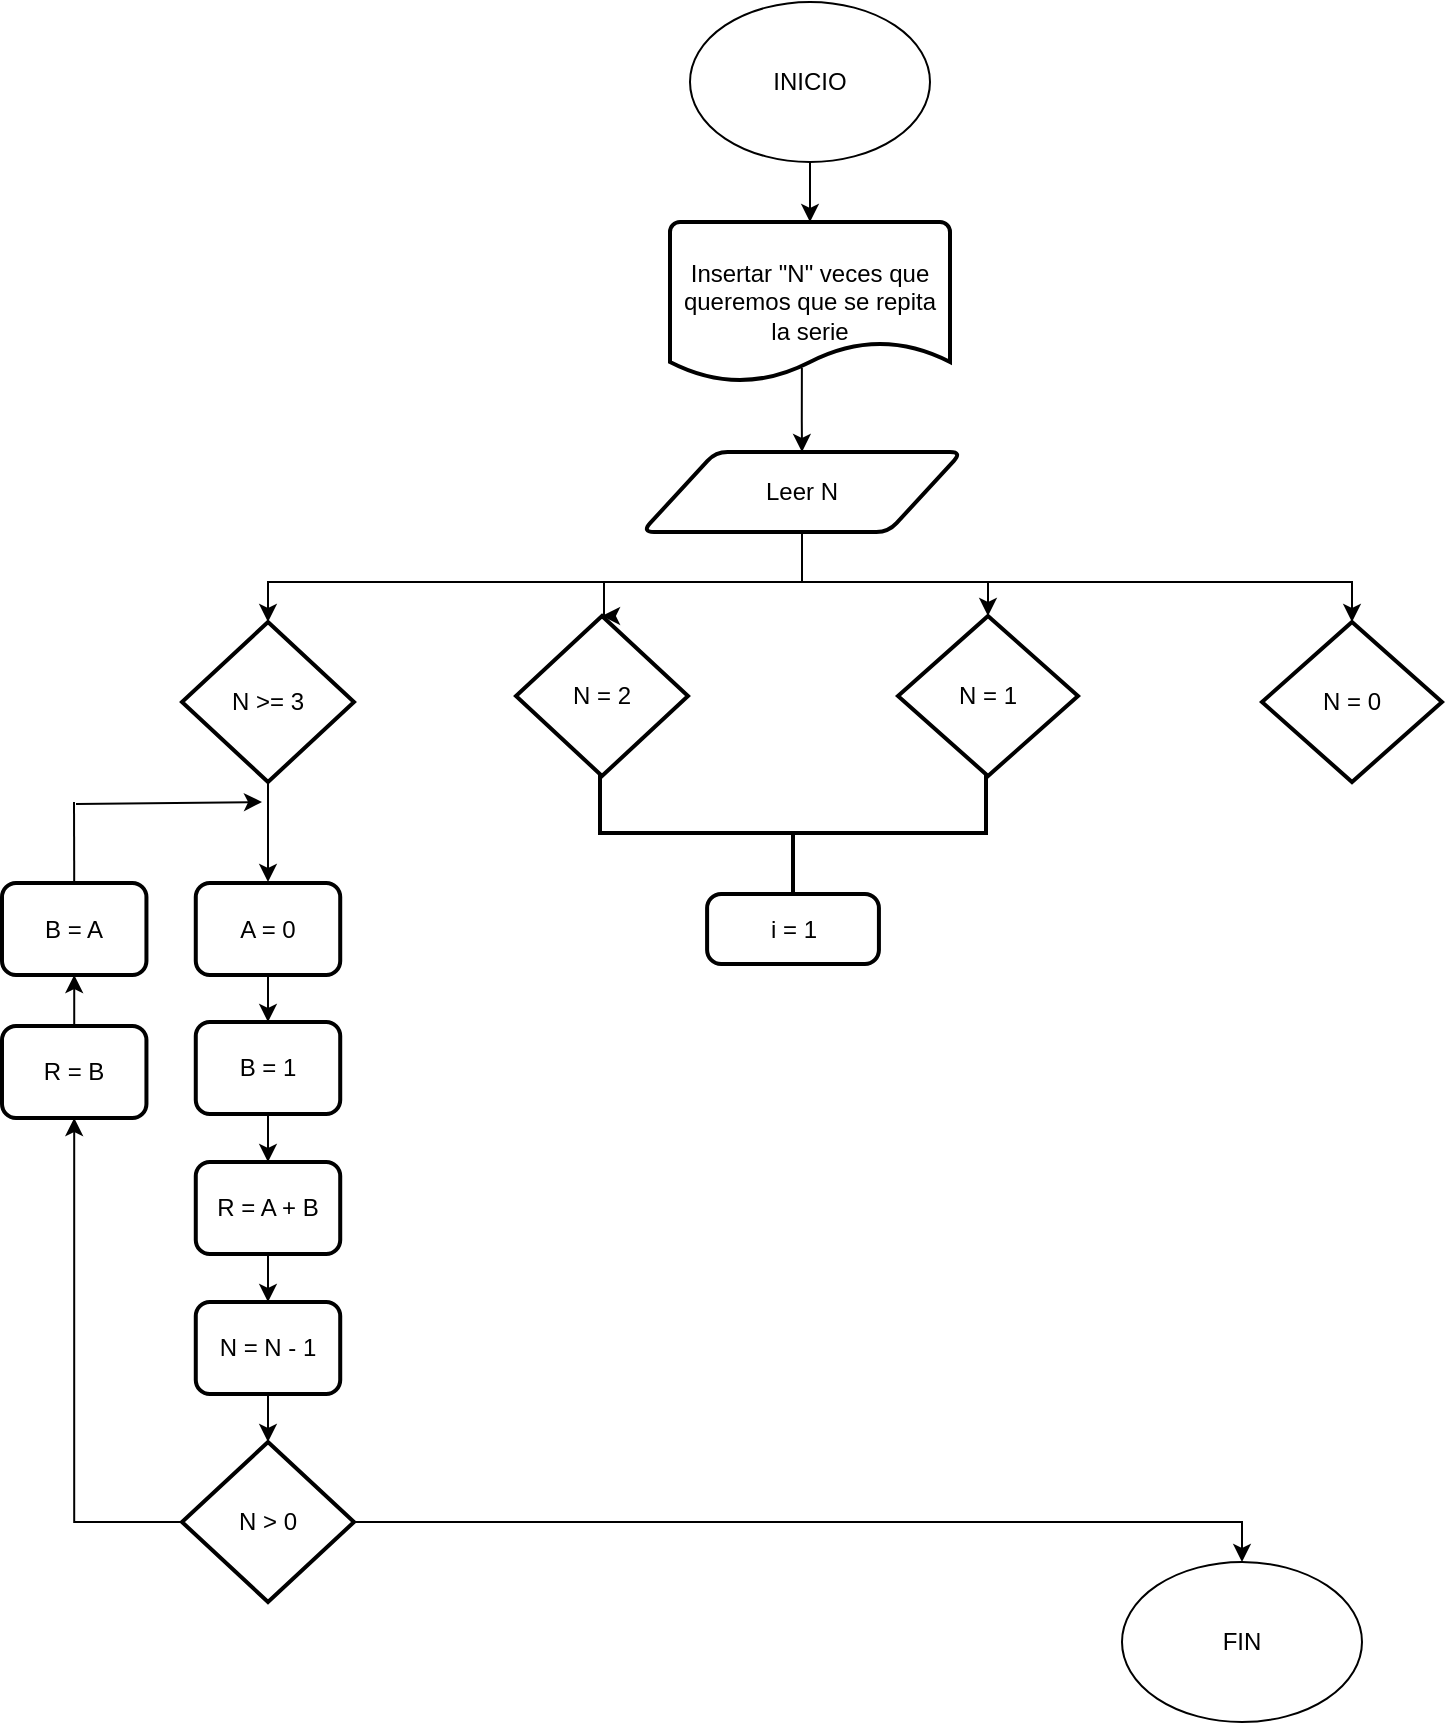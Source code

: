 <mxfile version="26.0.15">
  <diagram name="Página-1" id="fEgc87oEP5d8PIqy__Y1">
    <mxGraphModel dx="1426" dy="781" grid="1" gridSize="10" guides="1" tooltips="1" connect="1" arrows="1" fold="1" page="1" pageScale="1" pageWidth="827" pageHeight="1169" math="0" shadow="0">
      <root>
        <mxCell id="0" />
        <mxCell id="1" parent="0" />
        <mxCell id="E2_2Dys80-J_5smP2hZv-1" value="INICIO" style="ellipse;whiteSpace=wrap;html=1;" vertex="1" parent="1">
          <mxGeometry x="354" y="90" width="120" height="80" as="geometry" />
        </mxCell>
        <mxCell id="E2_2Dys80-J_5smP2hZv-14" style="edgeStyle=orthogonalEdgeStyle;rounded=0;orthogonalLoop=1;jettySize=auto;html=1;entryX=0.5;entryY=0;entryDx=0;entryDy=0;exitX=0.471;exitY=0.913;exitDx=0;exitDy=0;exitPerimeter=0;" edge="1" parent="1" source="E2_2Dys80-J_5smP2hZv-2" target="E2_2Dys80-J_5smP2hZv-3">
          <mxGeometry relative="1" as="geometry" />
        </mxCell>
        <mxCell id="E2_2Dys80-J_5smP2hZv-2" value="Insertar &quot;N&quot; veces que queremos que se repita la serie" style="strokeWidth=2;html=1;shape=mxgraph.flowchart.document2;whiteSpace=wrap;size=0.25;" vertex="1" parent="1">
          <mxGeometry x="344" y="200" width="140" height="80" as="geometry" />
        </mxCell>
        <mxCell id="E2_2Dys80-J_5smP2hZv-15" style="edgeStyle=orthogonalEdgeStyle;rounded=0;orthogonalLoop=1;jettySize=auto;html=1;entryX=0.5;entryY=0;entryDx=0;entryDy=0;entryPerimeter=0;" edge="1" parent="1" source="E2_2Dys80-J_5smP2hZv-3" target="E2_2Dys80-J_5smP2hZv-8">
          <mxGeometry relative="1" as="geometry">
            <mxPoint x="310" y="390" as="targetPoint" />
            <Array as="points">
              <mxPoint x="410" y="380" />
              <mxPoint x="311" y="380" />
            </Array>
          </mxGeometry>
        </mxCell>
        <mxCell id="E2_2Dys80-J_5smP2hZv-3" value="Leer N" style="shape=parallelogram;html=1;strokeWidth=2;perimeter=parallelogramPerimeter;whiteSpace=wrap;rounded=1;arcSize=12;size=0.23;" vertex="1" parent="1">
          <mxGeometry x="330" y="315" width="160" height="40" as="geometry" />
        </mxCell>
        <mxCell id="E2_2Dys80-J_5smP2hZv-23" style="edgeStyle=orthogonalEdgeStyle;rounded=0;orthogonalLoop=1;jettySize=auto;html=1;" edge="1" parent="1" source="E2_2Dys80-J_5smP2hZv-7">
          <mxGeometry relative="1" as="geometry">
            <mxPoint x="143" y="530" as="targetPoint" />
          </mxGeometry>
        </mxCell>
        <mxCell id="E2_2Dys80-J_5smP2hZv-7" value="N &amp;gt;= 3" style="strokeWidth=2;html=1;shape=mxgraph.flowchart.decision;whiteSpace=wrap;" vertex="1" parent="1">
          <mxGeometry x="100" y="400" width="86" height="80" as="geometry" />
        </mxCell>
        <mxCell id="E2_2Dys80-J_5smP2hZv-8" value="N = 2" style="strokeWidth=2;html=1;shape=mxgraph.flowchart.decision;whiteSpace=wrap;" vertex="1" parent="1">
          <mxGeometry x="267" y="397" width="86" height="80" as="geometry" />
        </mxCell>
        <mxCell id="E2_2Dys80-J_5smP2hZv-9" value="N = 1" style="strokeWidth=2;html=1;shape=mxgraph.flowchart.decision;whiteSpace=wrap;" vertex="1" parent="1">
          <mxGeometry x="458" y="397" width="90" height="80" as="geometry" />
        </mxCell>
        <mxCell id="E2_2Dys80-J_5smP2hZv-10" value="N = 0" style="strokeWidth=2;html=1;shape=mxgraph.flowchart.decision;whiteSpace=wrap;" vertex="1" parent="1">
          <mxGeometry x="640" y="400" width="90" height="80" as="geometry" />
        </mxCell>
        <mxCell id="E2_2Dys80-J_5smP2hZv-11" value="" style="strokeWidth=2;html=1;shape=mxgraph.flowchart.annotation_2;align=left;labelPosition=right;pointerEvents=1;rotation=-90;" vertex="1" parent="1">
          <mxGeometry x="376" y="409" width="59" height="193" as="geometry" />
        </mxCell>
        <mxCell id="E2_2Dys80-J_5smP2hZv-12" value="i = 1" style="rounded=1;whiteSpace=wrap;html=1;absoluteArcSize=1;arcSize=14;strokeWidth=2;" vertex="1" parent="1">
          <mxGeometry x="362.55" y="536" width="85.91" height="35" as="geometry" />
        </mxCell>
        <mxCell id="E2_2Dys80-J_5smP2hZv-13" style="edgeStyle=orthogonalEdgeStyle;rounded=0;orthogonalLoop=1;jettySize=auto;html=1;entryX=0.5;entryY=0;entryDx=0;entryDy=0;entryPerimeter=0;" edge="1" parent="1" source="E2_2Dys80-J_5smP2hZv-1" target="E2_2Dys80-J_5smP2hZv-2">
          <mxGeometry relative="1" as="geometry" />
        </mxCell>
        <mxCell id="E2_2Dys80-J_5smP2hZv-16" style="edgeStyle=orthogonalEdgeStyle;rounded=0;orthogonalLoop=1;jettySize=auto;html=1;entryX=0.5;entryY=0;entryDx=0;entryDy=0;entryPerimeter=0;" edge="1" parent="1" source="E2_2Dys80-J_5smP2hZv-3" target="E2_2Dys80-J_5smP2hZv-9">
          <mxGeometry relative="1" as="geometry">
            <Array as="points">
              <mxPoint x="410" y="380" />
              <mxPoint x="503" y="380" />
            </Array>
          </mxGeometry>
        </mxCell>
        <mxCell id="E2_2Dys80-J_5smP2hZv-17" style="edgeStyle=orthogonalEdgeStyle;rounded=0;orthogonalLoop=1;jettySize=auto;html=1;entryX=0.5;entryY=0;entryDx=0;entryDy=0;entryPerimeter=0;" edge="1" parent="1" source="E2_2Dys80-J_5smP2hZv-3" target="E2_2Dys80-J_5smP2hZv-7">
          <mxGeometry relative="1" as="geometry">
            <Array as="points">
              <mxPoint x="410" y="380" />
              <mxPoint x="143" y="380" />
            </Array>
          </mxGeometry>
        </mxCell>
        <mxCell id="E2_2Dys80-J_5smP2hZv-18" style="edgeStyle=orthogonalEdgeStyle;rounded=0;orthogonalLoop=1;jettySize=auto;html=1;entryX=0.5;entryY=0;entryDx=0;entryDy=0;entryPerimeter=0;" edge="1" parent="1" source="E2_2Dys80-J_5smP2hZv-3" target="E2_2Dys80-J_5smP2hZv-10">
          <mxGeometry relative="1" as="geometry">
            <Array as="points">
              <mxPoint x="410" y="380" />
              <mxPoint x="685" y="380" />
            </Array>
          </mxGeometry>
        </mxCell>
        <mxCell id="E2_2Dys80-J_5smP2hZv-20" value="B = 1" style="rounded=1;whiteSpace=wrap;html=1;absoluteArcSize=1;arcSize=14;strokeWidth=2;" vertex="1" parent="1">
          <mxGeometry x="106.89" y="600" width="72.22" height="46" as="geometry" />
        </mxCell>
        <mxCell id="E2_2Dys80-J_5smP2hZv-24" style="edgeStyle=orthogonalEdgeStyle;rounded=0;orthogonalLoop=1;jettySize=auto;html=1;exitX=0.5;exitY=1;exitDx=0;exitDy=0;entryX=0.5;entryY=0;entryDx=0;entryDy=0;" edge="1" parent="1" source="E2_2Dys80-J_5smP2hZv-22" target="E2_2Dys80-J_5smP2hZv-20">
          <mxGeometry relative="1" as="geometry" />
        </mxCell>
        <mxCell id="E2_2Dys80-J_5smP2hZv-22" value="A = 0" style="rounded=1;whiteSpace=wrap;html=1;absoluteArcSize=1;arcSize=14;strokeWidth=2;" vertex="1" parent="1">
          <mxGeometry x="106.89" y="530.5" width="72.22" height="46" as="geometry" />
        </mxCell>
        <mxCell id="E2_2Dys80-J_5smP2hZv-25" style="edgeStyle=orthogonalEdgeStyle;rounded=0;orthogonalLoop=1;jettySize=auto;html=1;exitX=0.5;exitY=1;exitDx=0;exitDy=0;entryX=0.5;entryY=0;entryDx=0;entryDy=0;entryPerimeter=0;" edge="1" parent="1" source="E2_2Dys80-J_5smP2hZv-20">
          <mxGeometry relative="1" as="geometry">
            <mxPoint x="142.995" y="670" as="targetPoint" />
          </mxGeometry>
        </mxCell>
        <mxCell id="E2_2Dys80-J_5smP2hZv-30" style="edgeStyle=orthogonalEdgeStyle;rounded=0;orthogonalLoop=1;jettySize=auto;html=1;exitX=0.5;exitY=1;exitDx=0;exitDy=0;entryX=0.5;entryY=0;entryDx=0;entryDy=0;" edge="1" parent="1" source="E2_2Dys80-J_5smP2hZv-27" target="E2_2Dys80-J_5smP2hZv-29">
          <mxGeometry relative="1" as="geometry" />
        </mxCell>
        <mxCell id="E2_2Dys80-J_5smP2hZv-27" value="R = A + B" style="rounded=1;whiteSpace=wrap;html=1;absoluteArcSize=1;arcSize=14;strokeWidth=2;" vertex="1" parent="1">
          <mxGeometry x="106.89" y="670" width="72.22" height="46" as="geometry" />
        </mxCell>
        <mxCell id="E2_2Dys80-J_5smP2hZv-29" value="N = N - 1" style="rounded=1;whiteSpace=wrap;html=1;absoluteArcSize=1;arcSize=14;strokeWidth=2;" vertex="1" parent="1">
          <mxGeometry x="106.89" y="740" width="72.22" height="46" as="geometry" />
        </mxCell>
        <mxCell id="E2_2Dys80-J_5smP2hZv-34" style="edgeStyle=orthogonalEdgeStyle;rounded=0;orthogonalLoop=1;jettySize=auto;html=1;exitX=0;exitY=0.5;exitDx=0;exitDy=0;exitPerimeter=0;" edge="1" parent="1" source="E2_2Dys80-J_5smP2hZv-31" target="E2_2Dys80-J_5smP2hZv-33">
          <mxGeometry relative="1" as="geometry" />
        </mxCell>
        <mxCell id="E2_2Dys80-J_5smP2hZv-39" style="edgeStyle=orthogonalEdgeStyle;rounded=0;orthogonalLoop=1;jettySize=auto;html=1;exitX=1;exitY=0.5;exitDx=0;exitDy=0;exitPerimeter=0;entryX=0.5;entryY=0;entryDx=0;entryDy=0;" edge="1" parent="1" source="E2_2Dys80-J_5smP2hZv-31" target="E2_2Dys80-J_5smP2hZv-38">
          <mxGeometry relative="1" as="geometry" />
        </mxCell>
        <mxCell id="E2_2Dys80-J_5smP2hZv-31" value="N &amp;gt; 0" style="strokeWidth=2;html=1;shape=mxgraph.flowchart.decision;whiteSpace=wrap;" vertex="1" parent="1">
          <mxGeometry x="100" y="810" width="86" height="80" as="geometry" />
        </mxCell>
        <mxCell id="E2_2Dys80-J_5smP2hZv-32" style="edgeStyle=orthogonalEdgeStyle;rounded=0;orthogonalLoop=1;jettySize=auto;html=1;exitX=0.5;exitY=1;exitDx=0;exitDy=0;entryX=0.5;entryY=0;entryDx=0;entryDy=0;entryPerimeter=0;" edge="1" parent="1" source="E2_2Dys80-J_5smP2hZv-29" target="E2_2Dys80-J_5smP2hZv-31">
          <mxGeometry relative="1" as="geometry" />
        </mxCell>
        <mxCell id="E2_2Dys80-J_5smP2hZv-36" style="edgeStyle=orthogonalEdgeStyle;rounded=0;orthogonalLoop=1;jettySize=auto;html=1;exitX=0.5;exitY=0;exitDx=0;exitDy=0;entryX=0.5;entryY=1;entryDx=0;entryDy=0;" edge="1" parent="1" source="E2_2Dys80-J_5smP2hZv-33" target="E2_2Dys80-J_5smP2hZv-35">
          <mxGeometry relative="1" as="geometry">
            <mxPoint x="46" y="580" as="targetPoint" />
          </mxGeometry>
        </mxCell>
        <mxCell id="E2_2Dys80-J_5smP2hZv-33" value="R = B" style="rounded=1;whiteSpace=wrap;html=1;absoluteArcSize=1;arcSize=14;strokeWidth=2;" vertex="1" parent="1">
          <mxGeometry x="10" y="602" width="72.22" height="46" as="geometry" />
        </mxCell>
        <mxCell id="E2_2Dys80-J_5smP2hZv-35" value="B = A" style="rounded=1;whiteSpace=wrap;html=1;absoluteArcSize=1;arcSize=14;strokeWidth=2;" vertex="1" parent="1">
          <mxGeometry x="10" y="530.5" width="72.22" height="46" as="geometry" />
        </mxCell>
        <mxCell id="E2_2Dys80-J_5smP2hZv-38" value="FIN" style="ellipse;whiteSpace=wrap;html=1;" vertex="1" parent="1">
          <mxGeometry x="570" y="870" width="120" height="80" as="geometry" />
        </mxCell>
        <mxCell id="E2_2Dys80-J_5smP2hZv-42" value="" style="endArrow=none;html=1;rounded=0;exitX=0.5;exitY=0;exitDx=0;exitDy=0;" edge="1" parent="1" source="E2_2Dys80-J_5smP2hZv-35">
          <mxGeometry width="50" height="50" relative="1" as="geometry">
            <mxPoint x="390" y="730" as="sourcePoint" />
            <mxPoint x="46" y="490" as="targetPoint" />
          </mxGeometry>
        </mxCell>
        <mxCell id="E2_2Dys80-J_5smP2hZv-44" value="" style="endArrow=classic;html=1;rounded=0;" edge="1" parent="1">
          <mxGeometry width="50" height="50" relative="1" as="geometry">
            <mxPoint x="47" y="491" as="sourcePoint" />
            <mxPoint x="140" y="490" as="targetPoint" />
          </mxGeometry>
        </mxCell>
      </root>
    </mxGraphModel>
  </diagram>
</mxfile>
